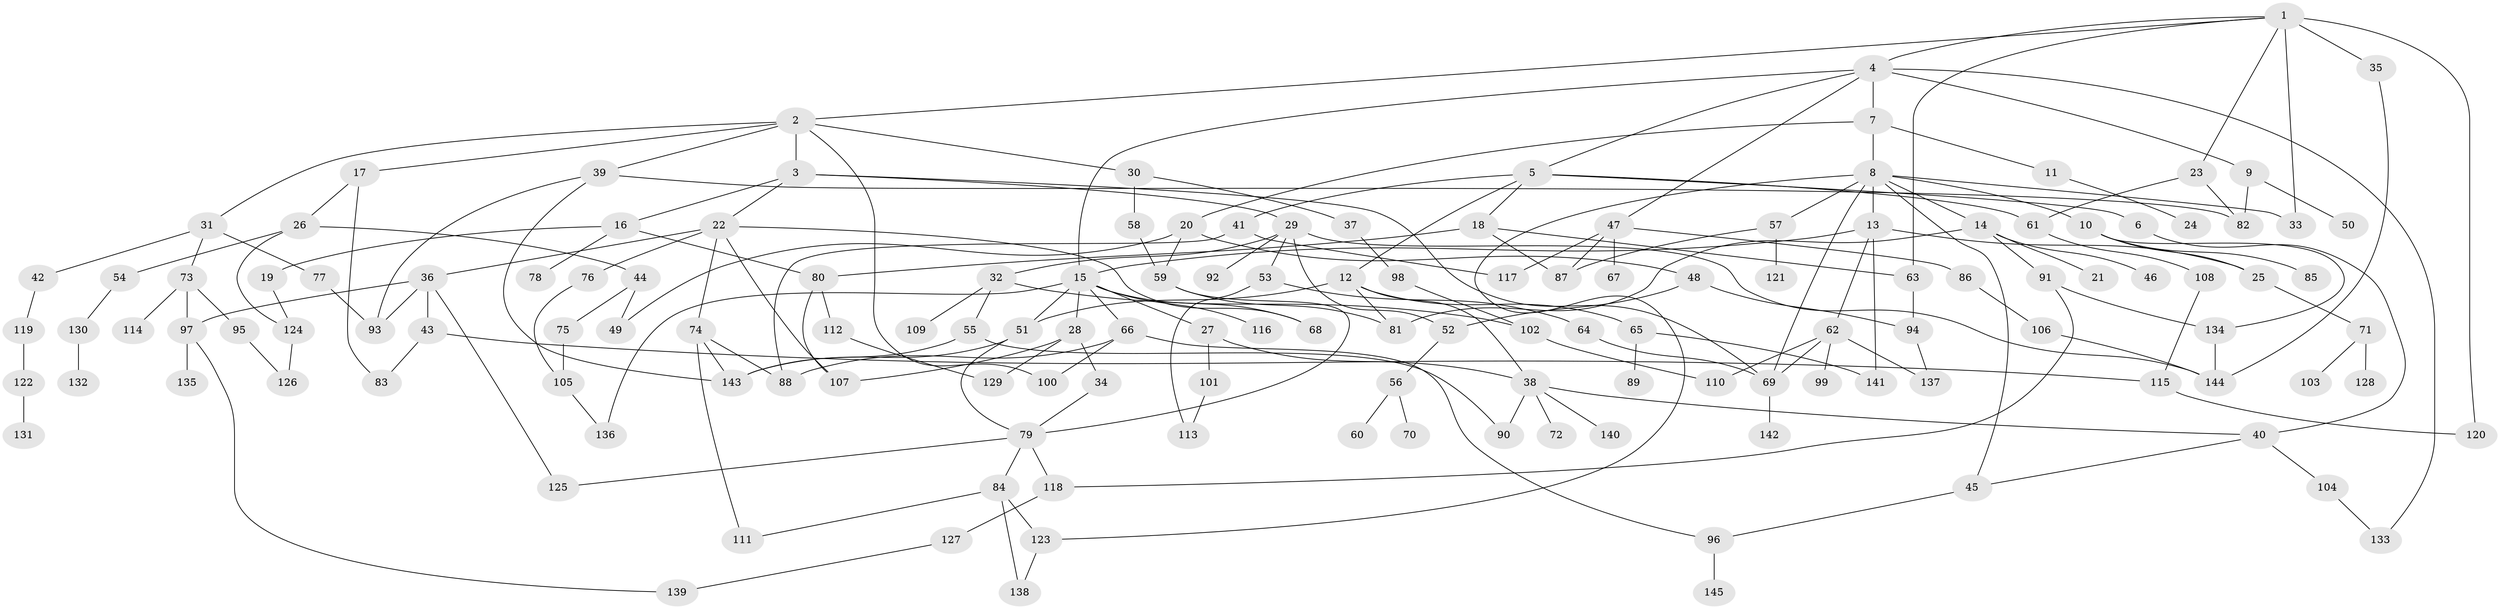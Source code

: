 // coarse degree distribution, {7: 0.045454545454545456, 4: 0.10227272727272728, 2: 0.25, 1: 0.125, 5: 0.10227272727272728, 3: 0.2727272727272727, 9: 0.022727272727272728, 8: 0.022727272727272728, 6: 0.056818181818181816}
// Generated by graph-tools (version 1.1) at 2025/36/03/04/25 23:36:13]
// undirected, 145 vertices, 208 edges
graph export_dot {
  node [color=gray90,style=filled];
  1;
  2;
  3;
  4;
  5;
  6;
  7;
  8;
  9;
  10;
  11;
  12;
  13;
  14;
  15;
  16;
  17;
  18;
  19;
  20;
  21;
  22;
  23;
  24;
  25;
  26;
  27;
  28;
  29;
  30;
  31;
  32;
  33;
  34;
  35;
  36;
  37;
  38;
  39;
  40;
  41;
  42;
  43;
  44;
  45;
  46;
  47;
  48;
  49;
  50;
  51;
  52;
  53;
  54;
  55;
  56;
  57;
  58;
  59;
  60;
  61;
  62;
  63;
  64;
  65;
  66;
  67;
  68;
  69;
  70;
  71;
  72;
  73;
  74;
  75;
  76;
  77;
  78;
  79;
  80;
  81;
  82;
  83;
  84;
  85;
  86;
  87;
  88;
  89;
  90;
  91;
  92;
  93;
  94;
  95;
  96;
  97;
  98;
  99;
  100;
  101;
  102;
  103;
  104;
  105;
  106;
  107;
  108;
  109;
  110;
  111;
  112;
  113;
  114;
  115;
  116;
  117;
  118;
  119;
  120;
  121;
  122;
  123;
  124;
  125;
  126;
  127;
  128;
  129;
  130;
  131;
  132;
  133;
  134;
  135;
  136;
  137;
  138;
  139;
  140;
  141;
  142;
  143;
  144;
  145;
  1 -- 2;
  1 -- 4;
  1 -- 23;
  1 -- 35;
  1 -- 120;
  1 -- 63;
  1 -- 33;
  2 -- 3;
  2 -- 17;
  2 -- 30;
  2 -- 31;
  2 -- 39;
  2 -- 100;
  3 -- 16;
  3 -- 22;
  3 -- 29;
  3 -- 69;
  4 -- 5;
  4 -- 7;
  4 -- 9;
  4 -- 47;
  4 -- 133;
  4 -- 15;
  5 -- 6;
  5 -- 12;
  5 -- 18;
  5 -- 41;
  5 -- 61;
  6 -- 40;
  7 -- 8;
  7 -- 11;
  7 -- 20;
  8 -- 10;
  8 -- 13;
  8 -- 14;
  8 -- 33;
  8 -- 57;
  8 -- 123;
  8 -- 69;
  8 -- 45;
  9 -- 50;
  9 -- 82;
  10 -- 25;
  10 -- 85;
  10 -- 134;
  11 -- 24;
  12 -- 65;
  12 -- 81;
  12 -- 51;
  12 -- 38;
  13 -- 15;
  13 -- 62;
  13 -- 141;
  13 -- 25;
  14 -- 21;
  14 -- 46;
  14 -- 91;
  14 -- 81;
  15 -- 27;
  15 -- 28;
  15 -- 51;
  15 -- 66;
  15 -- 68;
  15 -- 116;
  15 -- 136;
  16 -- 19;
  16 -- 78;
  16 -- 80;
  17 -- 26;
  17 -- 83;
  18 -- 63;
  18 -- 80;
  18 -- 87;
  19 -- 124;
  20 -- 48;
  20 -- 59;
  20 -- 49;
  22 -- 36;
  22 -- 74;
  22 -- 76;
  22 -- 107;
  22 -- 68;
  23 -- 61;
  23 -- 82;
  25 -- 71;
  26 -- 44;
  26 -- 54;
  26 -- 124;
  27 -- 38;
  27 -- 101;
  28 -- 34;
  28 -- 129;
  28 -- 107;
  29 -- 32;
  29 -- 52;
  29 -- 53;
  29 -- 92;
  29 -- 144;
  30 -- 37;
  30 -- 58;
  31 -- 42;
  31 -- 73;
  31 -- 77;
  32 -- 55;
  32 -- 102;
  32 -- 109;
  34 -- 79;
  35 -- 144;
  36 -- 43;
  36 -- 97;
  36 -- 125;
  36 -- 93;
  37 -- 98;
  38 -- 40;
  38 -- 72;
  38 -- 140;
  38 -- 90;
  39 -- 82;
  39 -- 93;
  39 -- 143;
  40 -- 45;
  40 -- 104;
  41 -- 88;
  41 -- 117;
  42 -- 119;
  43 -- 83;
  43 -- 115;
  44 -- 49;
  44 -- 75;
  45 -- 96;
  47 -- 67;
  47 -- 86;
  47 -- 87;
  47 -- 117;
  48 -- 94;
  48 -- 52;
  51 -- 79;
  51 -- 143;
  52 -- 56;
  53 -- 64;
  53 -- 113;
  54 -- 130;
  55 -- 90;
  55 -- 143;
  56 -- 60;
  56 -- 70;
  57 -- 121;
  57 -- 87;
  58 -- 59;
  59 -- 81;
  59 -- 79;
  61 -- 108;
  62 -- 69;
  62 -- 99;
  62 -- 110;
  62 -- 137;
  63 -- 94;
  64 -- 69;
  65 -- 89;
  65 -- 141;
  66 -- 96;
  66 -- 88;
  66 -- 100;
  69 -- 142;
  71 -- 103;
  71 -- 128;
  73 -- 95;
  73 -- 114;
  73 -- 97;
  74 -- 88;
  74 -- 111;
  74 -- 143;
  75 -- 105;
  76 -- 105;
  77 -- 93;
  79 -- 84;
  79 -- 118;
  79 -- 125;
  80 -- 112;
  80 -- 107;
  84 -- 111;
  84 -- 138;
  84 -- 123;
  86 -- 106;
  91 -- 134;
  91 -- 118;
  94 -- 137;
  95 -- 126;
  96 -- 145;
  97 -- 135;
  97 -- 139;
  98 -- 102;
  101 -- 113;
  102 -- 110;
  104 -- 133;
  105 -- 136;
  106 -- 144;
  108 -- 115;
  112 -- 129;
  115 -- 120;
  118 -- 127;
  119 -- 122;
  122 -- 131;
  123 -- 138;
  124 -- 126;
  127 -- 139;
  130 -- 132;
  134 -- 144;
}
